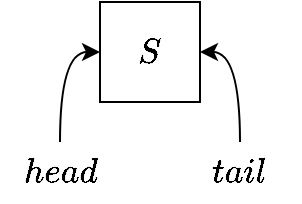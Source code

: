 <mxfile version="20.3.0" type="device" pages="4"><diagram id="3FuLWkzWm25UkWdV2Q6K" name="empty"><mxGraphModel dx="1159" dy="784" grid="1" gridSize="10" guides="1" tooltips="1" connect="1" arrows="1" fold="1" page="1" pageScale="1" pageWidth="850" pageHeight="1100" math="1" shadow="0"><root><mxCell id="0"/><mxCell id="1" parent="0"/><mxCell id="g99gaE91AfuBn39gR3eX-2" value="&lt;font size=&quot;1&quot; face=&quot;Times New Roman&quot;&gt;&lt;span style=&quot;font-size: 17px;&quot;&gt;`S`&lt;/span&gt;&lt;/font&gt;" style="rounded=0;whiteSpace=wrap;html=1;" vertex="1" parent="1"><mxGeometry x="160" y="230" width="50" height="50" as="geometry"/></mxCell><mxCell id="g99gaE91AfuBn39gR3eX-14" style="edgeStyle=orthogonalEdgeStyle;rounded=0;orthogonalLoop=1;jettySize=auto;html=1;exitX=0.5;exitY=0;exitDx=0;exitDy=0;entryX=0;entryY=0.5;entryDx=0;entryDy=0;curved=1;" edge="1" parent="1" source="g99gaE91AfuBn39gR3eX-9" target="g99gaE91AfuBn39gR3eX-2"><mxGeometry relative="1" as="geometry"/></mxCell><mxCell id="g99gaE91AfuBn39gR3eX-9" value="&lt;font style=&quot;font-size: 17px;&quot;&gt;`head`&lt;/font&gt;" style="text;html=1;strokeColor=none;fillColor=none;align=center;verticalAlign=middle;whiteSpace=wrap;rounded=0;fontFamily=Times New Roman;fontSize=17;" vertex="1" parent="1"><mxGeometry x="110" y="300" width="60" height="30" as="geometry"/></mxCell><mxCell id="g99gaE91AfuBn39gR3eX-15" style="edgeStyle=orthogonalEdgeStyle;curved=1;rounded=0;orthogonalLoop=1;jettySize=auto;html=1;exitX=0.5;exitY=0;exitDx=0;exitDy=0;entryX=1;entryY=0.5;entryDx=0;entryDy=0;" edge="1" parent="1" source="g99gaE91AfuBn39gR3eX-10" target="g99gaE91AfuBn39gR3eX-2"><mxGeometry relative="1" as="geometry"/></mxCell><mxCell id="g99gaE91AfuBn39gR3eX-10" value="&lt;font style=&quot;font-size: 17px;&quot;&gt;`tail`&lt;/font&gt;" style="text;html=1;strokeColor=none;fillColor=none;align=center;verticalAlign=middle;whiteSpace=wrap;rounded=0;fontFamily=Times New Roman;fontSize=17;" vertex="1" parent="1"><mxGeometry x="200" y="300" width="60" height="30" as="geometry"/></mxCell></root></mxGraphModel></diagram><diagram id="bEYvve-b1XTVLEug8GN2" name="Sentinel linked-list"><mxGraphModel dx="1159" dy="784" grid="1" gridSize="10" guides="1" tooltips="1" connect="1" arrows="1" fold="1" page="1" pageScale="1" pageWidth="850" pageHeight="1100" math="1" shadow="0"><root><mxCell id="0"/><mxCell id="1" parent="0"/><mxCell id="gI3k1duqQNCu4gJScDfm-7" style="edgeStyle=orthogonalEdgeStyle;rounded=0;orthogonalLoop=1;jettySize=auto;html=1;exitX=1;exitY=0.5;exitDx=0;exitDy=0;entryX=0;entryY=0.5;entryDx=0;entryDy=0;fontFamily=Times New Roman;fontSize=17;" parent="1" source="gI3k1duqQNCu4gJScDfm-1" target="gI3k1duqQNCu4gJScDfm-2" edge="1"><mxGeometry relative="1" as="geometry"/></mxCell><mxCell id="gI3k1duqQNCu4gJScDfm-1" value="&lt;font style=&quot;font-size: 17px;&quot;&gt;&lt;span style=&quot;font-size: 17px;&quot;&gt;`S`&lt;/span&gt;&lt;/font&gt;" style="rounded=0;whiteSpace=wrap;html=1;fontSize=17;fontFamily=Times New Roman;" parent="1" vertex="1"><mxGeometry x="160" y="230" width="50" height="50" as="geometry"/></mxCell><mxCell id="gI3k1duqQNCu4gJScDfm-8" style="edgeStyle=orthogonalEdgeStyle;rounded=0;orthogonalLoop=1;jettySize=auto;html=1;exitX=1;exitY=0.5;exitDx=0;exitDy=0;entryX=0;entryY=0.5;entryDx=0;entryDy=0;fontFamily=Times New Roman;fontSize=17;" parent="1" source="gI3k1duqQNCu4gJScDfm-2" target="gI3k1duqQNCu4gJScDfm-3" edge="1"><mxGeometry relative="1" as="geometry"/></mxCell><mxCell id="gI3k1duqQNCu4gJScDfm-2" value="&lt;font style=&quot;font-size: 17px;&quot;&gt;&lt;span style=&quot;font-size: 17px;&quot;&gt;&lt;span style=&quot;font-size: 17px;&quot;&gt;`x_1`&lt;/span&gt;&lt;/span&gt;&lt;/font&gt;" style="rounded=0;whiteSpace=wrap;html=1;fontSize=17;fontFamily=Times New Roman;" parent="1" vertex="1"><mxGeometry x="250" y="230" width="50" height="50" as="geometry"/></mxCell><mxCell id="gI3k1duqQNCu4gJScDfm-9" style="edgeStyle=orthogonalEdgeStyle;rounded=0;orthogonalLoop=1;jettySize=auto;html=1;exitX=1;exitY=0.5;exitDx=0;exitDy=0;fontFamily=Times New Roman;fontSize=17;entryX=0;entryY=0.5;entryDx=0;entryDy=0;" parent="1" source="gI3k1duqQNCu4gJScDfm-3" target="gI3k1duqQNCu4gJScDfm-10" edge="1"><mxGeometry relative="1" as="geometry"><mxPoint x="420" y="255" as="targetPoint"/></mxGeometry></mxCell><mxCell id="gI3k1duqQNCu4gJScDfm-3" value="`x_2`" style="rounded=0;whiteSpace=wrap;html=1;fontSize=17;fontFamily=Times New Roman;" parent="1" vertex="1"><mxGeometry x="340" y="230" width="50" height="50" as="geometry"/></mxCell><mxCell id="gI3k1duqQNCu4gJScDfm-13" style="edgeStyle=orthogonalEdgeStyle;rounded=0;orthogonalLoop=1;jettySize=auto;html=1;exitX=1;exitY=0.5;exitDx=0;exitDy=0;entryX=0;entryY=0.5;entryDx=0;entryDy=0;fontFamily=Times New Roman;fontSize=17;" parent="1" source="gI3k1duqQNCu4gJScDfm-4" target="gI3k1duqQNCu4gJScDfm-12" edge="1"><mxGeometry relative="1" as="geometry"/></mxCell><mxCell id="gI3k1duqQNCu4gJScDfm-4" value="`x_n`" style="rounded=0;whiteSpace=wrap;html=1;fontSize=17;fontFamily=Times New Roman;" parent="1" vertex="1"><mxGeometry x="530" y="230" width="50" height="50" as="geometry"/></mxCell><mxCell id="gI3k1duqQNCu4gJScDfm-5" value="&lt;font style=&quot;font-size: 17px;&quot;&gt;`head`&lt;/font&gt;" style="text;html=1;strokeColor=none;fillColor=none;align=center;verticalAlign=middle;whiteSpace=wrap;rounded=0;fontFamily=Times New Roman;fontSize=17;" parent="1" vertex="1"><mxGeometry x="150" y="300" width="60" height="30" as="geometry"/></mxCell><mxCell id="gI3k1duqQNCu4gJScDfm-6" value="&lt;font style=&quot;font-size: 17px;&quot;&gt;`tail`&lt;/font&gt;" style="text;html=1;strokeColor=none;fillColor=none;align=center;verticalAlign=middle;whiteSpace=wrap;rounded=0;fontFamily=Times New Roman;fontSize=17;" parent="1" vertex="1"><mxGeometry x="525" y="300" width="60" height="30" as="geometry"/></mxCell><mxCell id="gI3k1duqQNCu4gJScDfm-11" style="edgeStyle=orthogonalEdgeStyle;rounded=0;orthogonalLoop=1;jettySize=auto;html=1;exitX=1;exitY=0.5;exitDx=0;exitDy=0;entryX=0;entryY=0.5;entryDx=0;entryDy=0;fontFamily=Times New Roman;fontSize=17;" parent="1" source="gI3k1duqQNCu4gJScDfm-10" target="gI3k1duqQNCu4gJScDfm-4" edge="1"><mxGeometry relative="1" as="geometry"/></mxCell><mxCell id="gI3k1duqQNCu4gJScDfm-10" value="&lt;font style=&quot;font-size: 17px;&quot;&gt;`\cdots`&lt;/font&gt;" style="text;html=1;strokeColor=none;fillColor=none;align=center;verticalAlign=middle;whiteSpace=wrap;rounded=0;fontFamily=Times New Roman;fontSize=17;" parent="1" vertex="1"><mxGeometry x="425" y="240" width="60" height="30" as="geometry"/></mxCell><mxCell id="gI3k1duqQNCu4gJScDfm-12" value="&lt;font style=&quot;font-size: 17px;&quot;&gt;NIL&lt;/font&gt;" style="text;html=1;strokeColor=none;fillColor=none;align=center;verticalAlign=middle;whiteSpace=wrap;rounded=0;fontFamily=Times New Roman;fontSize=17;" parent="1" vertex="1"><mxGeometry x="620" y="240" width="60" height="30" as="geometry"/></mxCell></root></mxGraphModel></diagram><diagram id="3bSzSpHflrfg7fAun8lZ" name="paired-list "><mxGraphModel dx="946" dy="672" grid="1" gridSize="10" guides="1" tooltips="1" connect="1" arrows="1" fold="1" page="1" pageScale="1" pageWidth="850" pageHeight="1100" math="0" shadow="0"><root><mxCell id="0"/><mxCell id="1" parent="0"/><mxCell id="hhH2E3-fT0ri0CYHzcCd-3" style="edgeStyle=orthogonalEdgeStyle;rounded=0;orthogonalLoop=1;jettySize=auto;html=1;exitX=1;exitY=0.5;exitDx=0;exitDy=0;entryX=0;entryY=0.5;entryDx=0;entryDy=0;fontFamily=Times New Roman;fontSize=17;" edge="1" parent="1" source="hhH2E3-fT0ri0CYHzcCd-4" target="hhH2E3-fT0ri0CYHzcCd-6"><mxGeometry relative="1" as="geometry"/></mxCell><mxCell id="hhH2E3-fT0ri0CYHzcCd-29" style="edgeStyle=orthogonalEdgeStyle;rounded=0;orthogonalLoop=1;jettySize=auto;html=1;exitX=0;exitY=0.5;exitDx=0;exitDy=0;entryX=1;entryY=0.5;entryDx=0;entryDy=0;fontFamily=Times New Roman;fontSize=17;dashed=1;" edge="1" parent="1" source="hhH2E3-fT0ri0CYHzcCd-4" target="hhH2E3-fT0ri0CYHzcCd-26"><mxGeometry relative="1" as="geometry"/></mxCell><mxCell id="hhH2E3-fT0ri0CYHzcCd-4" value="&lt;font size=&quot;1&quot; face=&quot;Times New Roman&quot;&gt;&lt;span style=&quot;font-size: 17px;&quot;&gt;&lt;i&gt;x&lt;/i&gt;&lt;sub style=&quot;&quot;&gt;1&lt;/sub&gt;&lt;/span&gt;&lt;/font&gt;" style="rounded=0;whiteSpace=wrap;html=1;" vertex="1" parent="1"><mxGeometry x="250" y="230" width="50" height="50" as="geometry"/></mxCell><mxCell id="hhH2E3-fT0ri0CYHzcCd-5" style="edgeStyle=orthogonalEdgeStyle;rounded=0;orthogonalLoop=1;jettySize=auto;html=1;exitX=1;exitY=0.5;exitDx=0;exitDy=0;fontFamily=Times New Roman;fontSize=17;entryX=0;entryY=0.5;entryDx=0;entryDy=0;" edge="1" parent="1" source="hhH2E3-fT0ri0CYHzcCd-6" target="hhH2E3-fT0ri0CYHzcCd-12"><mxGeometry relative="1" as="geometry"><mxPoint x="420" y="255" as="targetPoint"/></mxGeometry></mxCell><mxCell id="hhH2E3-fT0ri0CYHzcCd-6" value="&lt;font size=&quot;1&quot; face=&quot;Times New Roman&quot;&gt;&lt;span style=&quot;font-size: 17px;&quot;&gt;&lt;i&gt;x&lt;/i&gt;&lt;sub style=&quot;&quot;&gt;2&lt;/sub&gt;&lt;/span&gt;&lt;/font&gt;" style="rounded=0;whiteSpace=wrap;html=1;" vertex="1" parent="1"><mxGeometry x="340" y="230" width="50" height="50" as="geometry"/></mxCell><mxCell id="hhH2E3-fT0ri0CYHzcCd-7" style="edgeStyle=orthogonalEdgeStyle;rounded=0;orthogonalLoop=1;jettySize=auto;html=1;exitX=1;exitY=0.5;exitDx=0;exitDy=0;entryX=0;entryY=0.5;entryDx=0;entryDy=0;fontFamily=Times New Roman;fontSize=17;" edge="1" parent="1" source="hhH2E3-fT0ri0CYHzcCd-8" target="hhH2E3-fT0ri0CYHzcCd-13"><mxGeometry relative="1" as="geometry"/></mxCell><mxCell id="hhH2E3-fT0ri0CYHzcCd-8" value="&lt;font size=&quot;1&quot; face=&quot;Times New Roman&quot;&gt;&lt;span style=&quot;font-size: 17px;&quot;&gt;&lt;i&gt;x&lt;/i&gt;&lt;sub style=&quot;&quot;&gt;&lt;i&gt;n&lt;/i&gt;&lt;/sub&gt;&lt;/span&gt;&lt;/font&gt;" style="rounded=0;whiteSpace=wrap;html=1;" vertex="1" parent="1"><mxGeometry x="530" y="230" width="50" height="50" as="geometry"/></mxCell><mxCell id="hhH2E3-fT0ri0CYHzcCd-9" value="&lt;font style=&quot;font-size: 17px;&quot;&gt;front&lt;/font&gt;" style="text;html=1;strokeColor=none;fillColor=none;align=center;verticalAlign=middle;whiteSpace=wrap;rounded=0;fontFamily=Times New Roman;fontSize=17;" vertex="1" parent="1"><mxGeometry x="425" y="290" width="60" height="30" as="geometry"/></mxCell><mxCell id="hhH2E3-fT0ri0CYHzcCd-11" style="edgeStyle=orthogonalEdgeStyle;rounded=0;orthogonalLoop=1;jettySize=auto;html=1;exitX=1;exitY=0.5;exitDx=0;exitDy=0;entryX=0;entryY=0.5;entryDx=0;entryDy=0;fontFamily=Times New Roman;fontSize=17;" edge="1" parent="1" source="hhH2E3-fT0ri0CYHzcCd-12" target="hhH2E3-fT0ri0CYHzcCd-8"><mxGeometry relative="1" as="geometry"/></mxCell><mxCell id="hhH2E3-fT0ri0CYHzcCd-12" value="&lt;font style=&quot;font-size: 17px;&quot;&gt;...&lt;/font&gt;" style="text;html=1;strokeColor=none;fillColor=none;align=center;verticalAlign=middle;whiteSpace=wrap;rounded=0;fontFamily=Times New Roman;fontSize=17;" vertex="1" parent="1"><mxGeometry x="425" y="240" width="60" height="30" as="geometry"/></mxCell><mxCell id="hhH2E3-fT0ri0CYHzcCd-13" value="&lt;font style=&quot;font-size: 17px;&quot;&gt;NIL&lt;/font&gt;" style="text;html=1;strokeColor=none;fillColor=none;align=center;verticalAlign=middle;whiteSpace=wrap;rounded=0;fontFamily=Times New Roman;fontSize=17;" vertex="1" parent="1"><mxGeometry x="620" y="240" width="60" height="30" as="geometry"/></mxCell><mxCell id="hhH2E3-fT0ri0CYHzcCd-14" style="edgeStyle=orthogonalEdgeStyle;rounded=0;orthogonalLoop=1;jettySize=auto;html=1;exitX=1;exitY=0.5;exitDx=0;exitDy=0;entryX=0;entryY=0.5;entryDx=0;entryDy=0;fontFamily=Times New Roman;fontSize=17;" edge="1" source="hhH2E3-fT0ri0CYHzcCd-15" target="hhH2E3-fT0ri0CYHzcCd-17" parent="1"><mxGeometry relative="1" as="geometry"/></mxCell><mxCell id="hhH2E3-fT0ri0CYHzcCd-15" value="&lt;font size=&quot;1&quot; face=&quot;Times New Roman&quot;&gt;&lt;span style=&quot;font-size: 17px;&quot;&gt;&lt;i&gt;y&lt;/i&gt;&lt;sub style=&quot;&quot;&gt;1&lt;/sub&gt;&lt;/span&gt;&lt;/font&gt;" style="rounded=0;whiteSpace=wrap;html=1;" vertex="1" parent="1"><mxGeometry x="250" y="360" width="50" height="50" as="geometry"/></mxCell><mxCell id="hhH2E3-fT0ri0CYHzcCd-16" style="edgeStyle=orthogonalEdgeStyle;rounded=0;orthogonalLoop=1;jettySize=auto;html=1;exitX=1;exitY=0.5;exitDx=0;exitDy=0;fontFamily=Times New Roman;fontSize=17;entryX=0;entryY=0.5;entryDx=0;entryDy=0;" edge="1" source="hhH2E3-fT0ri0CYHzcCd-17" target="hhH2E3-fT0ri0CYHzcCd-23" parent="1"><mxGeometry relative="1" as="geometry"><mxPoint x="420" y="385" as="targetPoint"/></mxGeometry></mxCell><mxCell id="hhH2E3-fT0ri0CYHzcCd-17" value="&lt;font size=&quot;1&quot; face=&quot;Times New Roman&quot;&gt;&lt;span style=&quot;font-size: 17px;&quot;&gt;&lt;i&gt;y&lt;/i&gt;&lt;sub style=&quot;&quot;&gt;2&lt;/sub&gt;&lt;/span&gt;&lt;/font&gt;" style="rounded=0;whiteSpace=wrap;html=1;" vertex="1" parent="1"><mxGeometry x="340" y="360" width="50" height="50" as="geometry"/></mxCell><mxCell id="hhH2E3-fT0ri0CYHzcCd-18" style="edgeStyle=orthogonalEdgeStyle;rounded=0;orthogonalLoop=1;jettySize=auto;html=1;exitX=1;exitY=0.5;exitDx=0;exitDy=0;entryX=0;entryY=0.5;entryDx=0;entryDy=0;fontFamily=Times New Roman;fontSize=17;" edge="1" source="hhH2E3-fT0ri0CYHzcCd-19" target="hhH2E3-fT0ri0CYHzcCd-24" parent="1"><mxGeometry relative="1" as="geometry"/></mxCell><mxCell id="hhH2E3-fT0ri0CYHzcCd-19" value="&lt;font size=&quot;1&quot; face=&quot;Times New Roman&quot;&gt;&lt;span style=&quot;font-size: 17px;&quot;&gt;&lt;i&gt;y&lt;/i&gt;&lt;sub style=&quot;&quot;&gt;&lt;i&gt;m&lt;/i&gt;&lt;/sub&gt;&lt;/span&gt;&lt;/font&gt;" style="rounded=0;whiteSpace=wrap;html=1;" vertex="1" parent="1"><mxGeometry x="530" y="360" width="50" height="50" as="geometry"/></mxCell><mxCell id="hhH2E3-fT0ri0CYHzcCd-20" value="&lt;font style=&quot;font-size: 17px;&quot;&gt;rear&lt;/font&gt;" style="text;html=1;strokeColor=none;fillColor=none;align=center;verticalAlign=middle;whiteSpace=wrap;rounded=0;fontFamily=Times New Roman;fontSize=17;" vertex="1" parent="1"><mxGeometry x="425" y="420" width="60" height="30" as="geometry"/></mxCell><mxCell id="hhH2E3-fT0ri0CYHzcCd-22" style="edgeStyle=orthogonalEdgeStyle;rounded=0;orthogonalLoop=1;jettySize=auto;html=1;exitX=1;exitY=0.5;exitDx=0;exitDy=0;entryX=0;entryY=0.5;entryDx=0;entryDy=0;fontFamily=Times New Roman;fontSize=17;" edge="1" source="hhH2E3-fT0ri0CYHzcCd-23" target="hhH2E3-fT0ri0CYHzcCd-19" parent="1"><mxGeometry relative="1" as="geometry"/></mxCell><mxCell id="hhH2E3-fT0ri0CYHzcCd-23" value="&lt;font style=&quot;font-size: 17px;&quot;&gt;...&lt;/font&gt;" style="text;html=1;strokeColor=none;fillColor=none;align=center;verticalAlign=middle;whiteSpace=wrap;rounded=0;fontFamily=Times New Roman;fontSize=17;" vertex="1" parent="1"><mxGeometry x="425" y="370" width="60" height="30" as="geometry"/></mxCell><mxCell id="hhH2E3-fT0ri0CYHzcCd-30" style="edgeStyle=orthogonalEdgeStyle;rounded=0;orthogonalLoop=1;jettySize=auto;html=1;exitX=1;exitY=0.5;exitDx=0;exitDy=0;entryX=1;entryY=0.5;entryDx=0;entryDy=0;dashed=1;fontFamily=Times New Roman;fontSize=17;curved=1;startArrow=classic;startFill=1;" edge="1" parent="1" source="hhH2E3-fT0ri0CYHzcCd-24" target="hhH2E3-fT0ri0CYHzcCd-13"><mxGeometry relative="1" as="geometry"><Array as="points"><mxPoint x="740" y="385"/><mxPoint x="740" y="255"/></Array></mxGeometry></mxCell><mxCell id="hhH2E3-fT0ri0CYHzcCd-24" value="&lt;font style=&quot;font-size: 17px;&quot;&gt;NIL&lt;/font&gt;" style="text;html=1;strokeColor=none;fillColor=none;align=center;verticalAlign=middle;whiteSpace=wrap;rounded=0;fontFamily=Times New Roman;fontSize=17;" vertex="1" parent="1"><mxGeometry x="620" y="370" width="60" height="30" as="geometry"/></mxCell><mxCell id="hhH2E3-fT0ri0CYHzcCd-26" value="&lt;font style=&quot;font-size: 17px;&quot;&gt;&lt;i&gt;pop&lt;/i&gt;&lt;/font&gt;" style="text;html=1;strokeColor=none;fillColor=none;align=center;verticalAlign=middle;whiteSpace=wrap;rounded=0;fontFamily=Times New Roman;fontSize=17;" vertex="1" parent="1"><mxGeometry x="150" y="240" width="60" height="30" as="geometry"/></mxCell><mxCell id="hhH2E3-fT0ri0CYHzcCd-28" style="edgeStyle=orthogonalEdgeStyle;rounded=0;orthogonalLoop=1;jettySize=auto;html=1;exitX=1;exitY=0.5;exitDx=0;exitDy=0;entryX=0;entryY=0.5;entryDx=0;entryDy=0;fontFamily=Times New Roman;fontSize=17;dashed=1;" edge="1" parent="1" source="hhH2E3-fT0ri0CYHzcCd-27" target="hhH2E3-fT0ri0CYHzcCd-15"><mxGeometry relative="1" as="geometry"/></mxCell><mxCell id="hhH2E3-fT0ri0CYHzcCd-27" value="&lt;font style=&quot;font-size: 17px;&quot;&gt;&lt;i&gt;push&lt;/i&gt;&lt;/font&gt;" style="text;html=1;strokeColor=none;fillColor=none;align=center;verticalAlign=middle;whiteSpace=wrap;rounded=0;fontFamily=Times New Roman;fontSize=17;" vertex="1" parent="1"><mxGeometry x="150" y="370" width="60" height="30" as="geometry"/></mxCell></root></mxGraphModel></diagram><diagram id="s-ODS3NHJiFuQpTx7zG1" name="paired array"><mxGraphModel dx="946" dy="672" grid="1" gridSize="10" guides="1" tooltips="1" connect="1" arrows="1" fold="1" page="1" pageScale="1" pageWidth="850" pageHeight="1100" math="0" shadow="0"><root><mxCell id="0"/><mxCell id="1" parent="0"/><mxCell id="DWyIbpjYvAIMTCVWamtO-2" style="edgeStyle=orthogonalEdgeStyle;rounded=0;orthogonalLoop=1;jettySize=auto;html=1;exitX=1;exitY=0.5;exitDx=0;exitDy=0;entryX=0;entryY=0.5;entryDx=0;entryDy=0;fontFamily=Times New Roman;fontSize=17;dashed=1;" edge="1" parent="1" source="DWyIbpjYvAIMTCVWamtO-17" target="DWyIbpjYvAIMTCVWamtO-23"><mxGeometry relative="1" as="geometry"/></mxCell><mxCell id="DWyIbpjYvAIMTCVWamtO-3" value="&lt;font size=&quot;1&quot; face=&quot;Times New Roman&quot;&gt;&lt;span style=&quot;font-size: 17px;&quot;&gt;&lt;i&gt;x&lt;/i&gt;&lt;sub style=&quot;&quot;&gt;1&lt;/sub&gt;&lt;/span&gt;&lt;/font&gt;" style="rounded=0;whiteSpace=wrap;html=1;" vertex="1" parent="1"><mxGeometry x="250" y="230" width="50" height="50" as="geometry"/></mxCell><mxCell id="DWyIbpjYvAIMTCVWamtO-5" value="&lt;font size=&quot;1&quot; face=&quot;Times New Roman&quot;&gt;&lt;span style=&quot;font-size: 17px;&quot;&gt;&lt;i&gt;x&lt;/i&gt;&lt;sub style=&quot;&quot;&gt;2&lt;/sub&gt;&lt;/span&gt;&lt;/font&gt;" style="rounded=0;whiteSpace=wrap;html=1;" vertex="1" parent="1"><mxGeometry x="300" y="230" width="50" height="50" as="geometry"/></mxCell><mxCell id="DWyIbpjYvAIMTCVWamtO-7" value="&lt;font size=&quot;1&quot; face=&quot;Times New Roman&quot;&gt;&lt;span style=&quot;font-size: 17px;&quot;&gt;&lt;i&gt;x&lt;/i&gt;&lt;sub style=&quot;&quot;&gt;&lt;i&gt;n&lt;/i&gt;&lt;/sub&gt;&lt;/span&gt;&lt;/font&gt;" style="rounded=0;whiteSpace=wrap;html=1;" vertex="1" parent="1"><mxGeometry x="420" y="230" width="50" height="50" as="geometry"/></mxCell><mxCell id="DWyIbpjYvAIMTCVWamtO-8" value="&lt;font style=&quot;font-size: 17px;&quot;&gt;front&lt;/font&gt;" style="text;html=1;strokeColor=none;fillColor=none;align=center;verticalAlign=middle;whiteSpace=wrap;rounded=0;fontFamily=Times New Roman;fontSize=17;" vertex="1" parent="1"><mxGeometry x="340" y="290" width="60" height="30" as="geometry"/></mxCell><mxCell id="DWyIbpjYvAIMTCVWamtO-10" value="&lt;font style=&quot;font-size: 17px;&quot;&gt;...&lt;/font&gt;" style="text;html=1;strokeColor=none;fillColor=none;align=center;verticalAlign=middle;whiteSpace=wrap;rounded=0;fontFamily=Times New Roman;fontSize=17;" vertex="1" parent="1"><mxGeometry x="350" y="240" width="60" height="30" as="geometry"/></mxCell><mxCell id="DWyIbpjYvAIMTCVWamtO-13" value="&lt;font size=&quot;1&quot; face=&quot;Times New Roman&quot;&gt;&lt;span style=&quot;font-size: 17px;&quot;&gt;&lt;i&gt;y&lt;/i&gt;&lt;sub style=&quot;&quot;&gt;1&lt;/sub&gt;&lt;/span&gt;&lt;/font&gt;" style="rounded=0;whiteSpace=wrap;html=1;" vertex="1" parent="1"><mxGeometry x="250" y="360" width="50" height="50" as="geometry"/></mxCell><mxCell id="DWyIbpjYvAIMTCVWamtO-15" value="&lt;font size=&quot;1&quot; face=&quot;Times New Roman&quot;&gt;&lt;span style=&quot;font-size: 17px;&quot;&gt;&lt;i&gt;y&lt;/i&gt;&lt;sub style=&quot;&quot;&gt;2&lt;/sub&gt;&lt;/span&gt;&lt;/font&gt;" style="rounded=0;whiteSpace=wrap;html=1;" vertex="1" parent="1"><mxGeometry x="300" y="360" width="50" height="50" as="geometry"/></mxCell><mxCell id="DWyIbpjYvAIMTCVWamtO-17" value="&lt;font size=&quot;1&quot; face=&quot;Times New Roman&quot;&gt;&lt;span style=&quot;font-size: 17px;&quot;&gt;&lt;i&gt;y&lt;/i&gt;&lt;sub style=&quot;&quot;&gt;&lt;i&gt;m&lt;/i&gt;&lt;/sub&gt;&lt;/span&gt;&lt;/font&gt;" style="rounded=0;whiteSpace=wrap;html=1;" vertex="1" parent="1"><mxGeometry x="420" y="360" width="50" height="50" as="geometry"/></mxCell><mxCell id="DWyIbpjYvAIMTCVWamtO-18" value="&lt;font style=&quot;font-size: 17px;&quot;&gt;rear&lt;/font&gt;" style="text;html=1;strokeColor=none;fillColor=none;align=center;verticalAlign=middle;whiteSpace=wrap;rounded=0;fontFamily=Times New Roman;fontSize=17;" vertex="1" parent="1"><mxGeometry x="340" y="420" width="60" height="30" as="geometry"/></mxCell><mxCell id="DWyIbpjYvAIMTCVWamtO-20" value="&lt;font style=&quot;font-size: 17px;&quot;&gt;...&lt;/font&gt;" style="text;html=1;strokeColor=none;fillColor=none;align=center;verticalAlign=middle;whiteSpace=wrap;rounded=0;fontFamily=Times New Roman;fontSize=17;" vertex="1" parent="1"><mxGeometry x="350" y="370" width="60" height="30" as="geometry"/></mxCell><mxCell id="DWyIbpjYvAIMTCVWamtO-21" style="edgeStyle=orthogonalEdgeStyle;rounded=0;orthogonalLoop=1;jettySize=auto;html=1;exitX=0;exitY=0.5;exitDx=0;exitDy=0;entryX=0;entryY=0.5;entryDx=0;entryDy=0;dashed=1;fontFamily=Times New Roman;fontSize=17;curved=1;startArrow=classic;startFill=1;" edge="1" parent="1" source="DWyIbpjYvAIMTCVWamtO-13" target="DWyIbpjYvAIMTCVWamtO-3"><mxGeometry relative="1" as="geometry"><Array as="points"><mxPoint x="170" y="385"/><mxPoint x="170" y="255"/></Array><mxPoint x="110" y="385" as="sourcePoint"/><mxPoint x="110" y="255" as="targetPoint"/></mxGeometry></mxCell><mxCell id="DWyIbpjYvAIMTCVWamtO-23" value="&lt;font style=&quot;font-size: 17px;&quot;&gt;&lt;i&gt;pop&lt;/i&gt;&lt;/font&gt;" style="text;html=1;strokeColor=none;fillColor=none;align=center;verticalAlign=middle;whiteSpace=wrap;rounded=0;fontFamily=Times New Roman;fontSize=17;" vertex="1" parent="1"><mxGeometry x="510" y="370" width="60" height="30" as="geometry"/></mxCell><mxCell id="DWyIbpjYvAIMTCVWamtO-24" style="edgeStyle=orthogonalEdgeStyle;rounded=0;orthogonalLoop=1;jettySize=auto;html=1;exitX=0;exitY=0.5;exitDx=0;exitDy=0;entryX=1;entryY=0.5;entryDx=0;entryDy=0;fontFamily=Times New Roman;fontSize=17;dashed=1;" edge="1" parent="1" source="DWyIbpjYvAIMTCVWamtO-25" target="DWyIbpjYvAIMTCVWamtO-7"><mxGeometry relative="1" as="geometry"/></mxCell><mxCell id="DWyIbpjYvAIMTCVWamtO-25" value="&lt;font style=&quot;font-size: 17px;&quot;&gt;&lt;i&gt;push&lt;/i&gt;&lt;/font&gt;" style="text;html=1;strokeColor=none;fillColor=none;align=center;verticalAlign=middle;whiteSpace=wrap;rounded=0;fontFamily=Times New Roman;fontSize=17;" vertex="1" parent="1"><mxGeometry x="500" y="240" width="60" height="30" as="geometry"/></mxCell></root></mxGraphModel></diagram></mxfile>